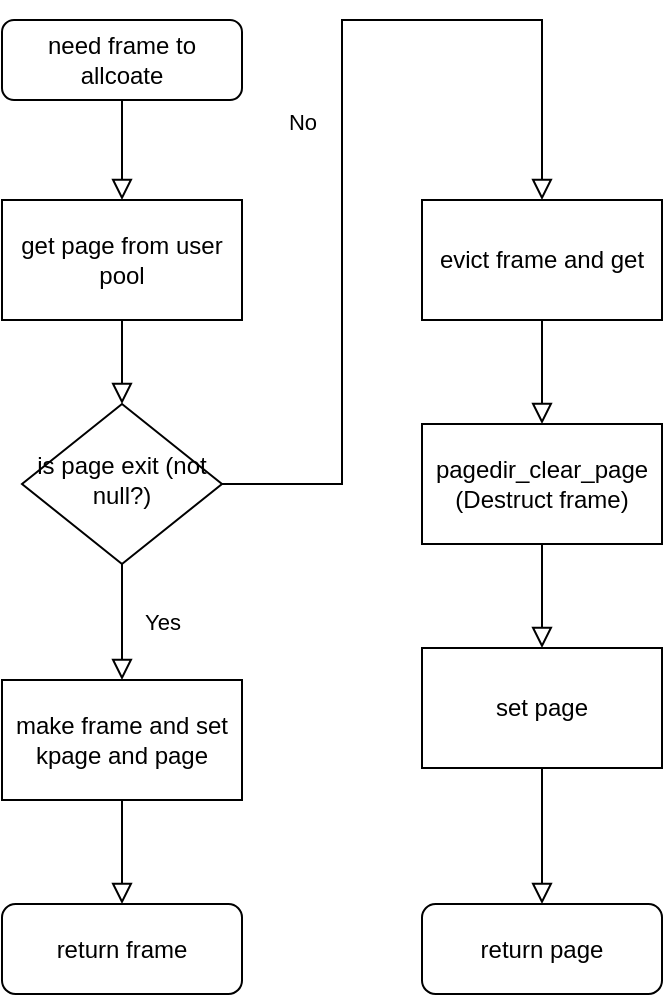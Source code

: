 <mxfile version="13.10.0" type="embed">
    <diagram id="C5RBs43oDa-KdzZeNtuy" name="Page-1">
        <mxGraphModel dx="414" dy="546" grid="1" gridSize="10" guides="1" tooltips="1" connect="1" arrows="1" fold="1" page="1" pageScale="1" pageWidth="827" pageHeight="1169" math="0" shadow="0">
            <root>
                <mxCell id="WIyWlLk6GJQsqaUBKTNV-0"/>
                <mxCell id="WIyWlLk6GJQsqaUBKTNV-1" parent="WIyWlLk6GJQsqaUBKTNV-0"/>
                <mxCell id="WIyWlLk6GJQsqaUBKTNV-2" value="" style="rounded=0;html=1;jettySize=auto;orthogonalLoop=1;fontSize=11;endArrow=block;endFill=0;endSize=8;strokeWidth=1;shadow=0;labelBackgroundColor=none;edgeStyle=orthogonalEdgeStyle;entryX=0.5;entryY=0;entryDx=0;entryDy=0;" parent="WIyWlLk6GJQsqaUBKTNV-1" source="WIyWlLk6GJQsqaUBKTNV-3" target="nHU2NljZmvbzEuZgI8tX-0" edge="1">
                    <mxGeometry relative="1" as="geometry">
                        <mxPoint x="180" y="190" as="targetPoint"/>
                    </mxGeometry>
                </mxCell>
                <mxCell id="WIyWlLk6GJQsqaUBKTNV-3" value="need frame to allcoate" style="rounded=1;whiteSpace=wrap;html=1;fontSize=12;glass=0;strokeWidth=1;shadow=0;" parent="WIyWlLk6GJQsqaUBKTNV-1" vertex="1">
                    <mxGeometry x="120" y="120" width="120" height="40" as="geometry"/>
                </mxCell>
                <mxCell id="nHU2NljZmvbzEuZgI8tX-0" value="get page from user pool" style="rounded=0;whiteSpace=wrap;html=1;" parent="WIyWlLk6GJQsqaUBKTNV-1" vertex="1">
                    <mxGeometry x="120" y="210" width="120" height="60" as="geometry"/>
                </mxCell>
                <mxCell id="nHU2NljZmvbzEuZgI8tX-1" value="make frame and set kpage and page" style="rounded=0;whiteSpace=wrap;html=1;" parent="WIyWlLk6GJQsqaUBKTNV-1" vertex="1">
                    <mxGeometry x="120" y="450" width="120" height="60" as="geometry"/>
                </mxCell>
                <mxCell id="nHU2NljZmvbzEuZgI8tX-7" value="" style="rounded=0;html=1;jettySize=auto;orthogonalLoop=1;fontSize=11;endArrow=block;endFill=0;endSize=8;strokeWidth=1;shadow=0;labelBackgroundColor=none;edgeStyle=orthogonalEdgeStyle;exitX=0.5;exitY=1;exitDx=0;exitDy=0;entryX=0.5;entryY=0;entryDx=0;entryDy=0;" parent="WIyWlLk6GJQsqaUBKTNV-1" source="nHU2NljZmvbzEuZgI8tX-1" target="nHU2NljZmvbzEuZgI8tX-27" edge="1">
                    <mxGeometry relative="1" as="geometry">
                        <mxPoint x="190" y="410" as="sourcePoint"/>
                        <mxPoint x="180" y="560" as="targetPoint"/>
                    </mxGeometry>
                </mxCell>
                <mxCell id="nHU2NljZmvbzEuZgI8tX-27" value="&lt;span style=&quot;font-size: 12px&quot;&gt;return frame&lt;/span&gt;" style="rounded=1;whiteSpace=wrap;html=1;fontSize=9;" parent="WIyWlLk6GJQsqaUBKTNV-1" vertex="1">
                    <mxGeometry x="120" y="562" width="120" height="45" as="geometry"/>
                </mxCell>
                <mxCell id="3" value="is page exit (not null?)" style="rhombus;whiteSpace=wrap;html=1;shadow=0;fontFamily=Helvetica;fontSize=12;align=center;strokeWidth=1;spacing=6;spacingTop=-4;" parent="WIyWlLk6GJQsqaUBKTNV-1" vertex="1">
                    <mxGeometry x="130" y="312" width="100" height="80" as="geometry"/>
                </mxCell>
                <mxCell id="4" value="Yes" style="rounded=0;html=1;jettySize=auto;orthogonalLoop=1;fontSize=11;endArrow=block;endFill=0;endSize=8;strokeWidth=1;shadow=0;labelBackgroundColor=none;edgeStyle=orthogonalEdgeStyle;exitX=0.5;exitY=1;exitDx=0;exitDy=0;entryX=0.5;entryY=0;entryDx=0;entryDy=0;" parent="WIyWlLk6GJQsqaUBKTNV-1" source="3" target="nHU2NljZmvbzEuZgI8tX-1" edge="1">
                    <mxGeometry y="20" relative="1" as="geometry">
                        <mxPoint as="offset"/>
                        <mxPoint x="80" y="380" as="sourcePoint"/>
                        <mxPoint x="190" y="450" as="targetPoint"/>
                        <Array as="points">
                            <mxPoint x="180" y="450"/>
                            <mxPoint x="180" y="450"/>
                        </Array>
                    </mxGeometry>
                </mxCell>
                <mxCell id="5" value="No" style="rounded=0;html=1;jettySize=auto;orthogonalLoop=1;fontSize=11;endArrow=block;endFill=0;endSize=8;strokeWidth=1;shadow=0;labelBackgroundColor=none;edgeStyle=orthogonalEdgeStyle;exitX=1;exitY=0.5;exitDx=0;exitDy=0;entryX=0.5;entryY=0;entryDx=0;entryDy=0;" parent="WIyWlLk6GJQsqaUBKTNV-1" source="3" target="8" edge="1">
                    <mxGeometry y="20" relative="1" as="geometry">
                        <mxPoint as="offset"/>
                        <mxPoint x="130" y="582" as="sourcePoint"/>
                        <mxPoint x="370" y="120" as="targetPoint"/>
                        <Array as="points">
                            <mxPoint x="290" y="352"/>
                            <mxPoint x="290" y="120"/>
                            <mxPoint x="390" y="120"/>
                        </Array>
                    </mxGeometry>
                </mxCell>
                <mxCell id="7" value="" style="rounded=0;html=1;jettySize=auto;orthogonalLoop=1;fontSize=11;endArrow=block;endFill=0;endSize=8;strokeWidth=1;shadow=0;labelBackgroundColor=none;edgeStyle=orthogonalEdgeStyle;exitX=0.5;exitY=1;exitDx=0;exitDy=0;entryX=0.5;entryY=0;entryDx=0;entryDy=0;" parent="WIyWlLk6GJQsqaUBKTNV-1" source="nHU2NljZmvbzEuZgI8tX-0" target="3" edge="1">
                    <mxGeometry relative="1" as="geometry">
                        <mxPoint x="190" y="200" as="targetPoint"/>
                        <mxPoint x="190" y="150" as="sourcePoint"/>
                    </mxGeometry>
                </mxCell>
                <mxCell id="8" value="evict frame and get" style="rounded=0;whiteSpace=wrap;html=1;" parent="WIyWlLk6GJQsqaUBKTNV-1" vertex="1">
                    <mxGeometry x="330" y="210" width="120" height="60" as="geometry"/>
                </mxCell>
                <mxCell id="11" value="" style="rounded=0;html=1;jettySize=auto;orthogonalLoop=1;fontSize=11;endArrow=block;endFill=0;endSize=8;strokeWidth=1;shadow=0;labelBackgroundColor=none;edgeStyle=orthogonalEdgeStyle;entryX=0.5;entryY=0;entryDx=0;entryDy=0;exitX=0.5;exitY=1;exitDx=0;exitDy=0;" parent="WIyWlLk6GJQsqaUBKTNV-1" source="8" target="34" edge="1">
                    <mxGeometry relative="1" as="geometry">
                        <mxPoint x="390" y="320" as="targetPoint"/>
                        <mxPoint x="190" y="170" as="sourcePoint"/>
                    </mxGeometry>
                </mxCell>
                <mxCell id="34" value="pagedir_clear_page (Destruct frame)" style="rounded=0;whiteSpace=wrap;html=1;" parent="WIyWlLk6GJQsqaUBKTNV-1" vertex="1">
                    <mxGeometry x="330" y="322" width="120" height="60" as="geometry"/>
                </mxCell>
                <mxCell id="38" value="set page" style="rounded=0;whiteSpace=wrap;html=1;" parent="WIyWlLk6GJQsqaUBKTNV-1" vertex="1">
                    <mxGeometry x="330" y="434" width="120" height="60" as="geometry"/>
                </mxCell>
                <mxCell id="39" value="" style="rounded=0;html=1;jettySize=auto;orthogonalLoop=1;fontSize=11;endArrow=block;endFill=0;endSize=8;strokeWidth=1;shadow=0;labelBackgroundColor=none;edgeStyle=orthogonalEdgeStyle;entryX=0.5;entryY=0;entryDx=0;entryDy=0;exitX=0.5;exitY=1;exitDx=0;exitDy=0;" parent="WIyWlLk6GJQsqaUBKTNV-1" source="34" target="38" edge="1">
                    <mxGeometry relative="1" as="geometry">
                        <mxPoint x="340" y="362" as="targetPoint"/>
                        <mxPoint x="280" y="731" as="sourcePoint"/>
                    </mxGeometry>
                </mxCell>
                <mxCell id="41" value="" style="rounded=0;html=1;jettySize=auto;orthogonalLoop=1;fontSize=11;endArrow=block;endFill=0;endSize=8;strokeWidth=1;shadow=0;labelBackgroundColor=none;edgeStyle=orthogonalEdgeStyle;entryX=0.5;entryY=0;entryDx=0;entryDy=0;exitX=0.5;exitY=1;exitDx=0;exitDy=0;" parent="WIyWlLk6GJQsqaUBKTNV-1" source="38" target="42" edge="1">
                    <mxGeometry relative="1" as="geometry">
                        <mxPoint x="390" y="562" as="targetPoint"/>
                        <mxPoint x="400" y="392" as="sourcePoint"/>
                    </mxGeometry>
                </mxCell>
                <mxCell id="42" value="&lt;span style=&quot;font-size: 12px&quot;&gt;return page&lt;/span&gt;" style="rounded=1;whiteSpace=wrap;html=1;fontSize=9;" parent="WIyWlLk6GJQsqaUBKTNV-1" vertex="1">
                    <mxGeometry x="330" y="562" width="120" height="45" as="geometry"/>
                </mxCell>
            </root>
        </mxGraphModel>
    </diagram>
</mxfile>